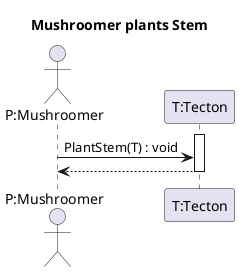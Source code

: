 @startuml plantStem

title Mushroomer plants Stem


actor "P:Mushroomer" as P

participant "T:Tecton" as T

activate T
P -> T: PlantStem(T) : void
T-->P
deactivate T

@enduml